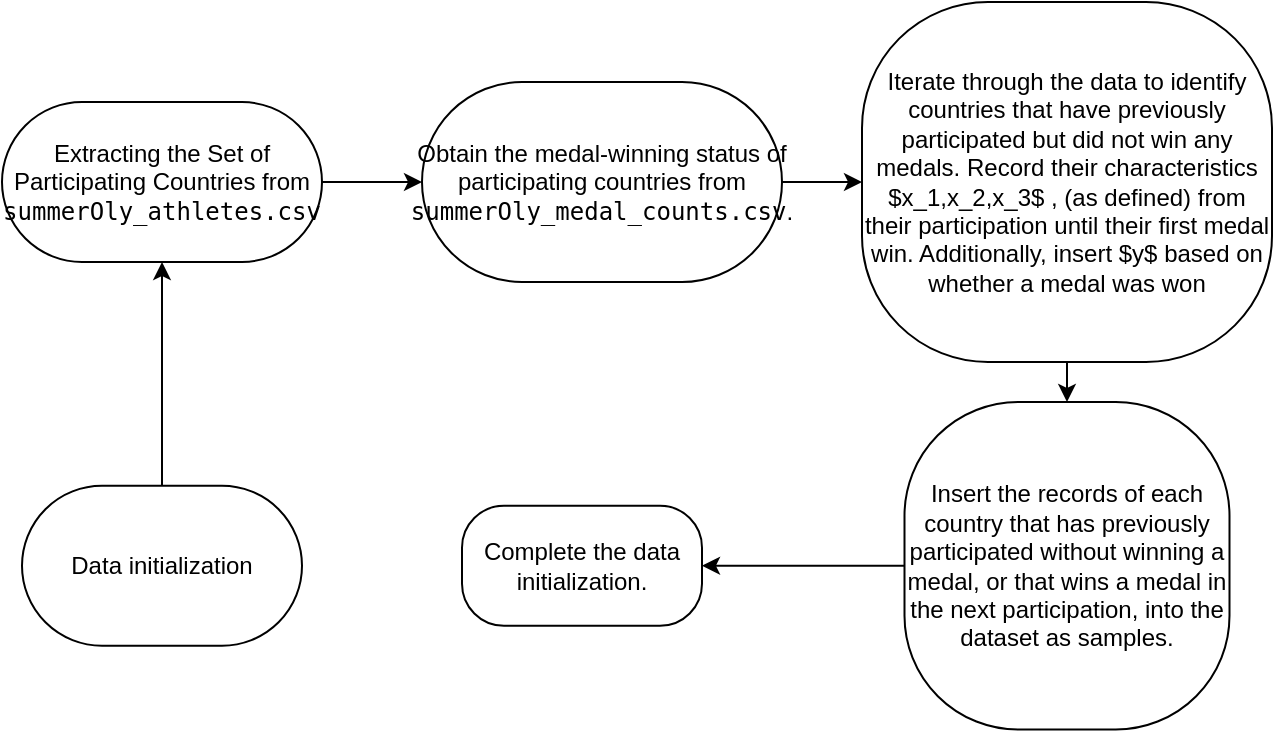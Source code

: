 <mxfile>
    <diagram id="MzUu058PN3Q15zoiUnnL" name="第 1 页">
        <mxGraphModel dx="921" dy="395" grid="1" gridSize="10" guides="1" tooltips="1" connect="1" arrows="1" fold="1" page="1" pageScale="1" pageWidth="827" pageHeight="1169" math="0" shadow="0">
            <root>
                <mxCell id="0"/>
                <mxCell id="1" parent="0"/>
                <mxCell id="5" value="" style="edgeStyle=none;html=1;fontSize=12;" parent="1" source="2" target="4" edge="1">
                    <mxGeometry relative="1" as="geometry"/>
                </mxCell>
                <mxCell id="2" value="&lt;font style=&quot;font-size: 12px;&quot;&gt;Data initialization&lt;/font&gt;" style="rounded=1;whiteSpace=wrap;html=1;arcSize=50;direction=west;" parent="1" vertex="1">
                    <mxGeometry x="70" y="421.88" width="140" height="80" as="geometry"/>
                </mxCell>
                <mxCell id="7" value="" style="edgeStyle=none;html=1;fontSize=12;" parent="1" source="4" target="6" edge="1">
                    <mxGeometry relative="1" as="geometry"/>
                </mxCell>
                <mxCell id="4" value="Extracting the Set of Participating Countries from &lt;code&gt;summerOly_athletes.csv&lt;/code&gt;" style="whiteSpace=wrap;html=1;rounded=1;arcSize=50;" parent="1" vertex="1">
                    <mxGeometry x="60" y="230" width="160" height="80" as="geometry"/>
                </mxCell>
                <mxCell id="9" value="" style="edgeStyle=none;html=1;fontSize=12;" parent="1" source="6" target="8" edge="1">
                    <mxGeometry relative="1" as="geometry"/>
                </mxCell>
                <mxCell id="6" value="Obtain the medal-winning status of participating countries from &lt;code&gt;summerOly_medal_counts.csv&lt;/code&gt;." style="whiteSpace=wrap;html=1;rounded=1;arcSize=50;" parent="1" vertex="1">
                    <mxGeometry x="270" y="220" width="180" height="100" as="geometry"/>
                </mxCell>
                <mxCell id="11" value="" style="edgeStyle=none;html=1;fontSize=12;" parent="1" source="8" target="10" edge="1">
                    <mxGeometry relative="1" as="geometry"/>
                </mxCell>
                <mxCell id="8" value="Iterate through the data to identify countries that have previously participated but did not win any medals. Record their characteristics $x_1,x_2,x_3$ , (as defined) from their participation until their first medal win. Additionally, insert $y$ based on whether a medal was won " style="whiteSpace=wrap;html=1;rounded=1;arcSize=35;" parent="1" vertex="1">
                    <mxGeometry x="490" y="180" width="205" height="180" as="geometry"/>
                </mxCell>
                <mxCell id="13" value="" style="edgeStyle=none;html=1;fontSize=12;" parent="1" source="10" target="12" edge="1">
                    <mxGeometry relative="1" as="geometry"/>
                </mxCell>
                <mxCell id="10" value="&lt;p&gt;Insert the records of each country that has previously participated without winning a medal, or that wins a medal in the next participation, into the dataset as samples.&lt;/p&gt;" style="rounded=1;whiteSpace=wrap;html=1;arcSize=35;" parent="1" vertex="1">
                    <mxGeometry x="511.25" y="380" width="162.5" height="163.75" as="geometry"/>
                </mxCell>
                <mxCell id="12" value="Complete the data initialization." style="whiteSpace=wrap;html=1;rounded=1;arcSize=35;" parent="1" vertex="1">
                    <mxGeometry x="290" y="431.875" width="120" height="60" as="geometry"/>
                </mxCell>
            </root>
        </mxGraphModel>
    </diagram>
</mxfile>
